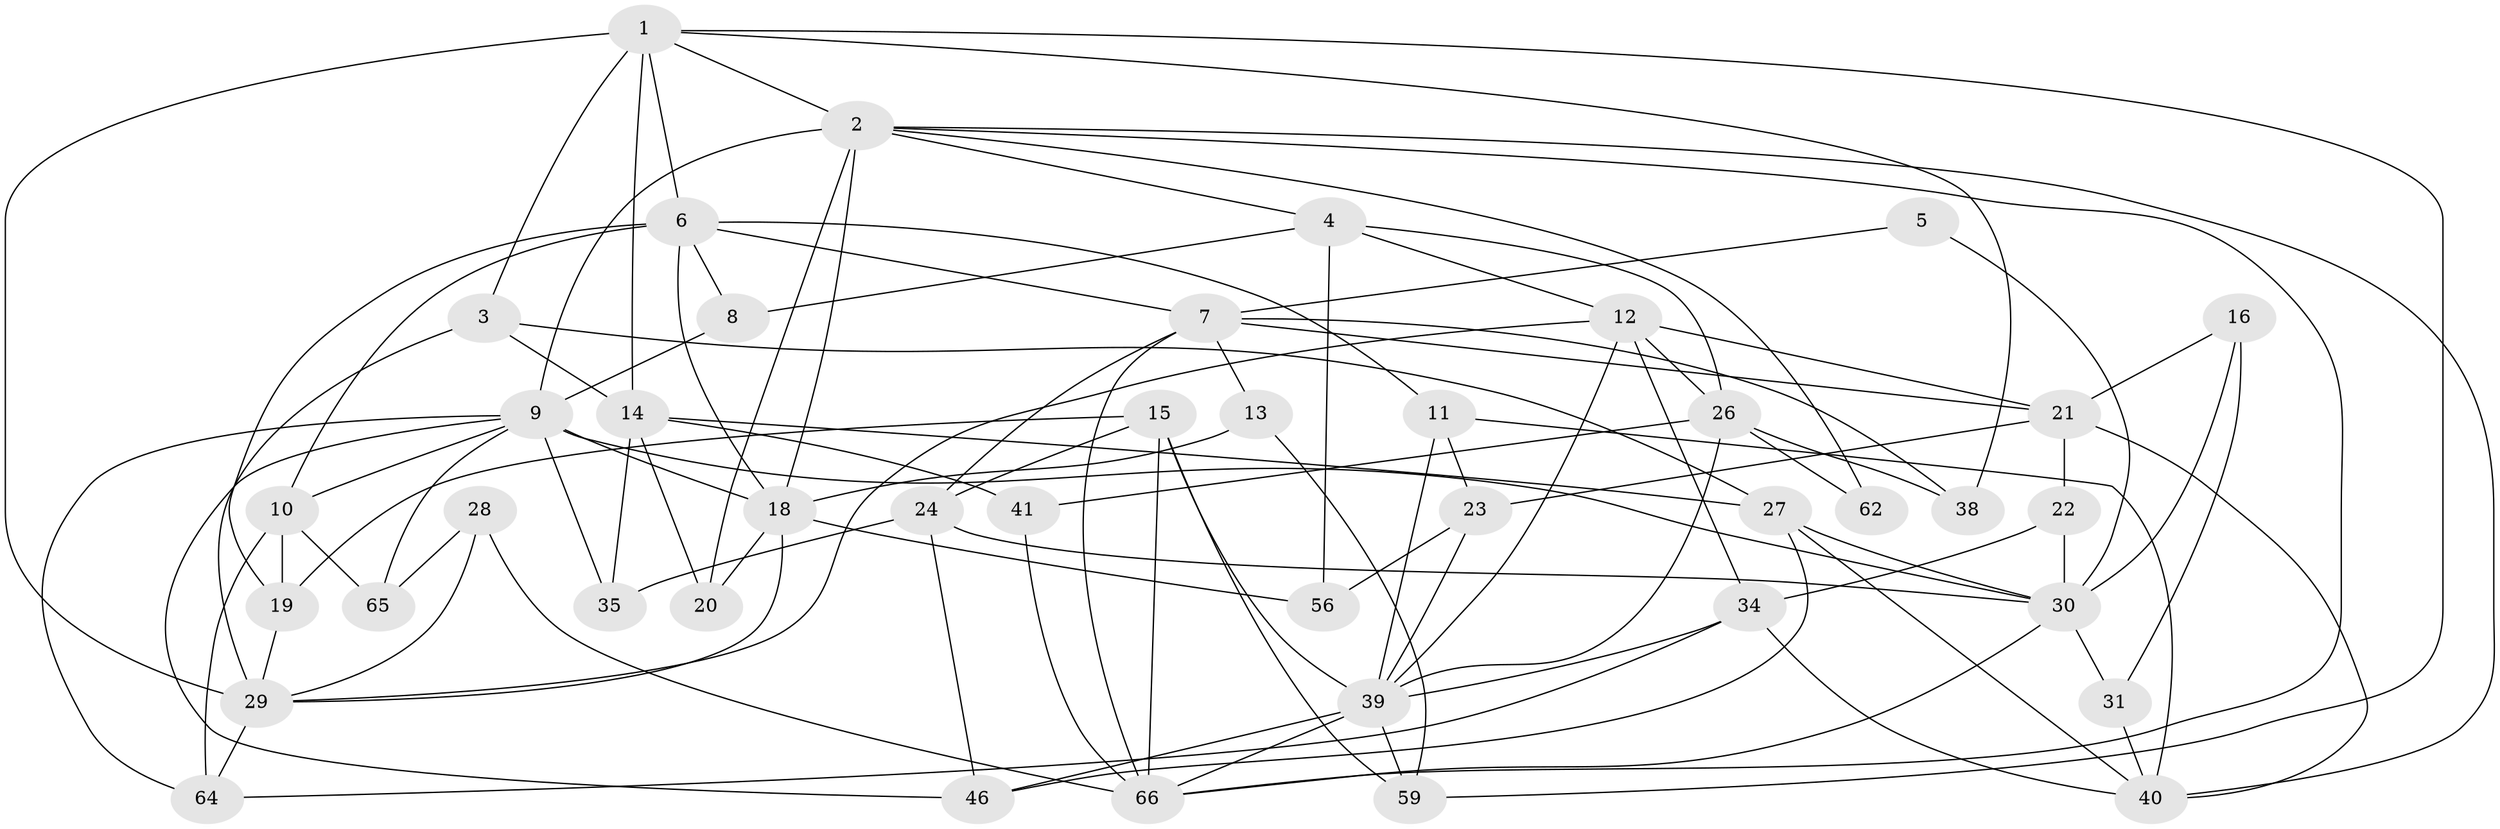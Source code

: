 // original degree distribution, {5: 0.23880597014925373, 7: 0.014925373134328358, 4: 0.23880597014925373, 2: 0.07462686567164178, 6: 0.04477611940298507, 3: 0.3582089552238806, 8: 0.014925373134328358, 9: 0.014925373134328358}
// Generated by graph-tools (version 1.1) at 2025/11/02/27/25 16:11:20]
// undirected, 42 vertices, 102 edges
graph export_dot {
graph [start="1"]
  node [color=gray90,style=filled];
  1 [super="+47"];
  2 [super="+57"];
  3;
  4 [super="+37"];
  5;
  6 [super="+17"];
  7 [super="+61"];
  8;
  9 [super="+51"];
  10 [super="+53"];
  11 [super="+32"];
  12 [super="+44"];
  13 [super="+33"];
  14 [super="+58"];
  15 [super="+48"];
  16 [super="+25"];
  18 [super="+63"];
  19 [super="+42"];
  20;
  21 [super="+54"];
  22;
  23 [super="+60"];
  24;
  26 [super="+55"];
  27 [super="+36"];
  28;
  29 [super="+43"];
  30 [super="+52"];
  31;
  34 [super="+50"];
  35;
  38;
  39 [super="+49"];
  40 [super="+45"];
  41;
  46;
  56;
  59;
  62;
  64;
  65;
  66 [super="+67"];
  1 -- 2;
  1 -- 6;
  1 -- 14;
  1 -- 29 [weight=2];
  1 -- 3;
  1 -- 38;
  1 -- 59;
  2 -- 66;
  2 -- 18 [weight=2];
  2 -- 62;
  2 -- 9;
  2 -- 20;
  2 -- 40;
  2 -- 4;
  3 -- 14;
  3 -- 27;
  3 -- 29;
  4 -- 12;
  4 -- 56;
  4 -- 26;
  4 -- 8;
  5 -- 30;
  5 -- 7;
  6 -- 19;
  6 -- 7;
  6 -- 8;
  6 -- 11;
  6 -- 18;
  6 -- 10;
  7 -- 24;
  7 -- 38;
  7 -- 66;
  7 -- 13;
  7 -- 21;
  8 -- 9;
  9 -- 18;
  9 -- 64;
  9 -- 65;
  9 -- 35;
  9 -- 10;
  9 -- 46;
  9 -- 30;
  10 -- 64;
  10 -- 65;
  10 -- 19;
  11 -- 23;
  11 -- 40;
  11 -- 39;
  12 -- 26;
  12 -- 34;
  12 -- 29;
  12 -- 21;
  12 -- 39;
  13 -- 59;
  13 -- 18;
  14 -- 20;
  14 -- 35;
  14 -- 27;
  14 -- 41;
  15 -- 24;
  15 -- 39;
  15 -- 59;
  15 -- 66;
  15 -- 19;
  16 -- 30 [weight=2];
  16 -- 31;
  16 -- 21 [weight=2];
  18 -- 20;
  18 -- 29;
  18 -- 56;
  19 -- 29;
  21 -- 23;
  21 -- 22;
  21 -- 40;
  22 -- 34;
  22 -- 30;
  23 -- 56;
  23 -- 39;
  24 -- 35;
  24 -- 46;
  24 -- 30;
  26 -- 41;
  26 -- 38;
  26 -- 39;
  26 -- 62;
  27 -- 46;
  27 -- 30;
  27 -- 40;
  28 -- 65;
  28 -- 66;
  28 -- 29;
  29 -- 64;
  30 -- 31;
  30 -- 66;
  31 -- 40;
  34 -- 39;
  34 -- 64;
  34 -- 40;
  39 -- 66;
  39 -- 46;
  39 -- 59;
  41 -- 66;
}
